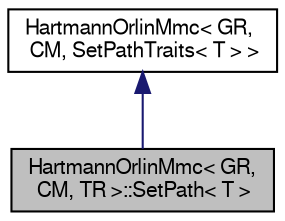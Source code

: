 digraph "HartmannOrlinMmc&lt; GR, CM, TR &gt;::SetPath&lt; T &gt;"
{
 // LATEX_PDF_SIZE
  edge [fontname="FreeSans",fontsize="10",labelfontname="FreeSans",labelfontsize="10"];
  node [fontname="FreeSans",fontsize="10",shape=record];
  Node0 [label="HartmannOrlinMmc\< GR,\l CM, TR \>::SetPath\< T \>",height=0.2,width=0.4,color="black", fillcolor="grey75", style="filled", fontcolor="black",tooltip="Named parameter for setting Path type."];
  Node1 -> Node0 [dir="back",color="midnightblue",fontsize="10",style="solid",fontname="FreeSans"];
  Node1 [label="HartmannOrlinMmc\< GR,\l CM, SetPathTraits\< T \> \>",height=0.2,width=0.4,color="black", fillcolor="white", style="filled",URL="$a02597.html",tooltip=" "];
}
